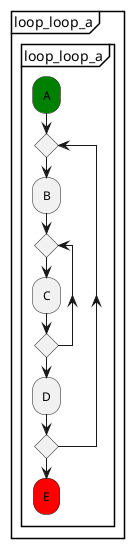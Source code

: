 @startuml
partition "loop_loop_a" {
    group "loop_loop_a"
        #green:A;
        repeat
            :B;
            repeat
                :C;
            repeat while
            :D;
        repeat while
        #red:E;
    end group
}
@enduml